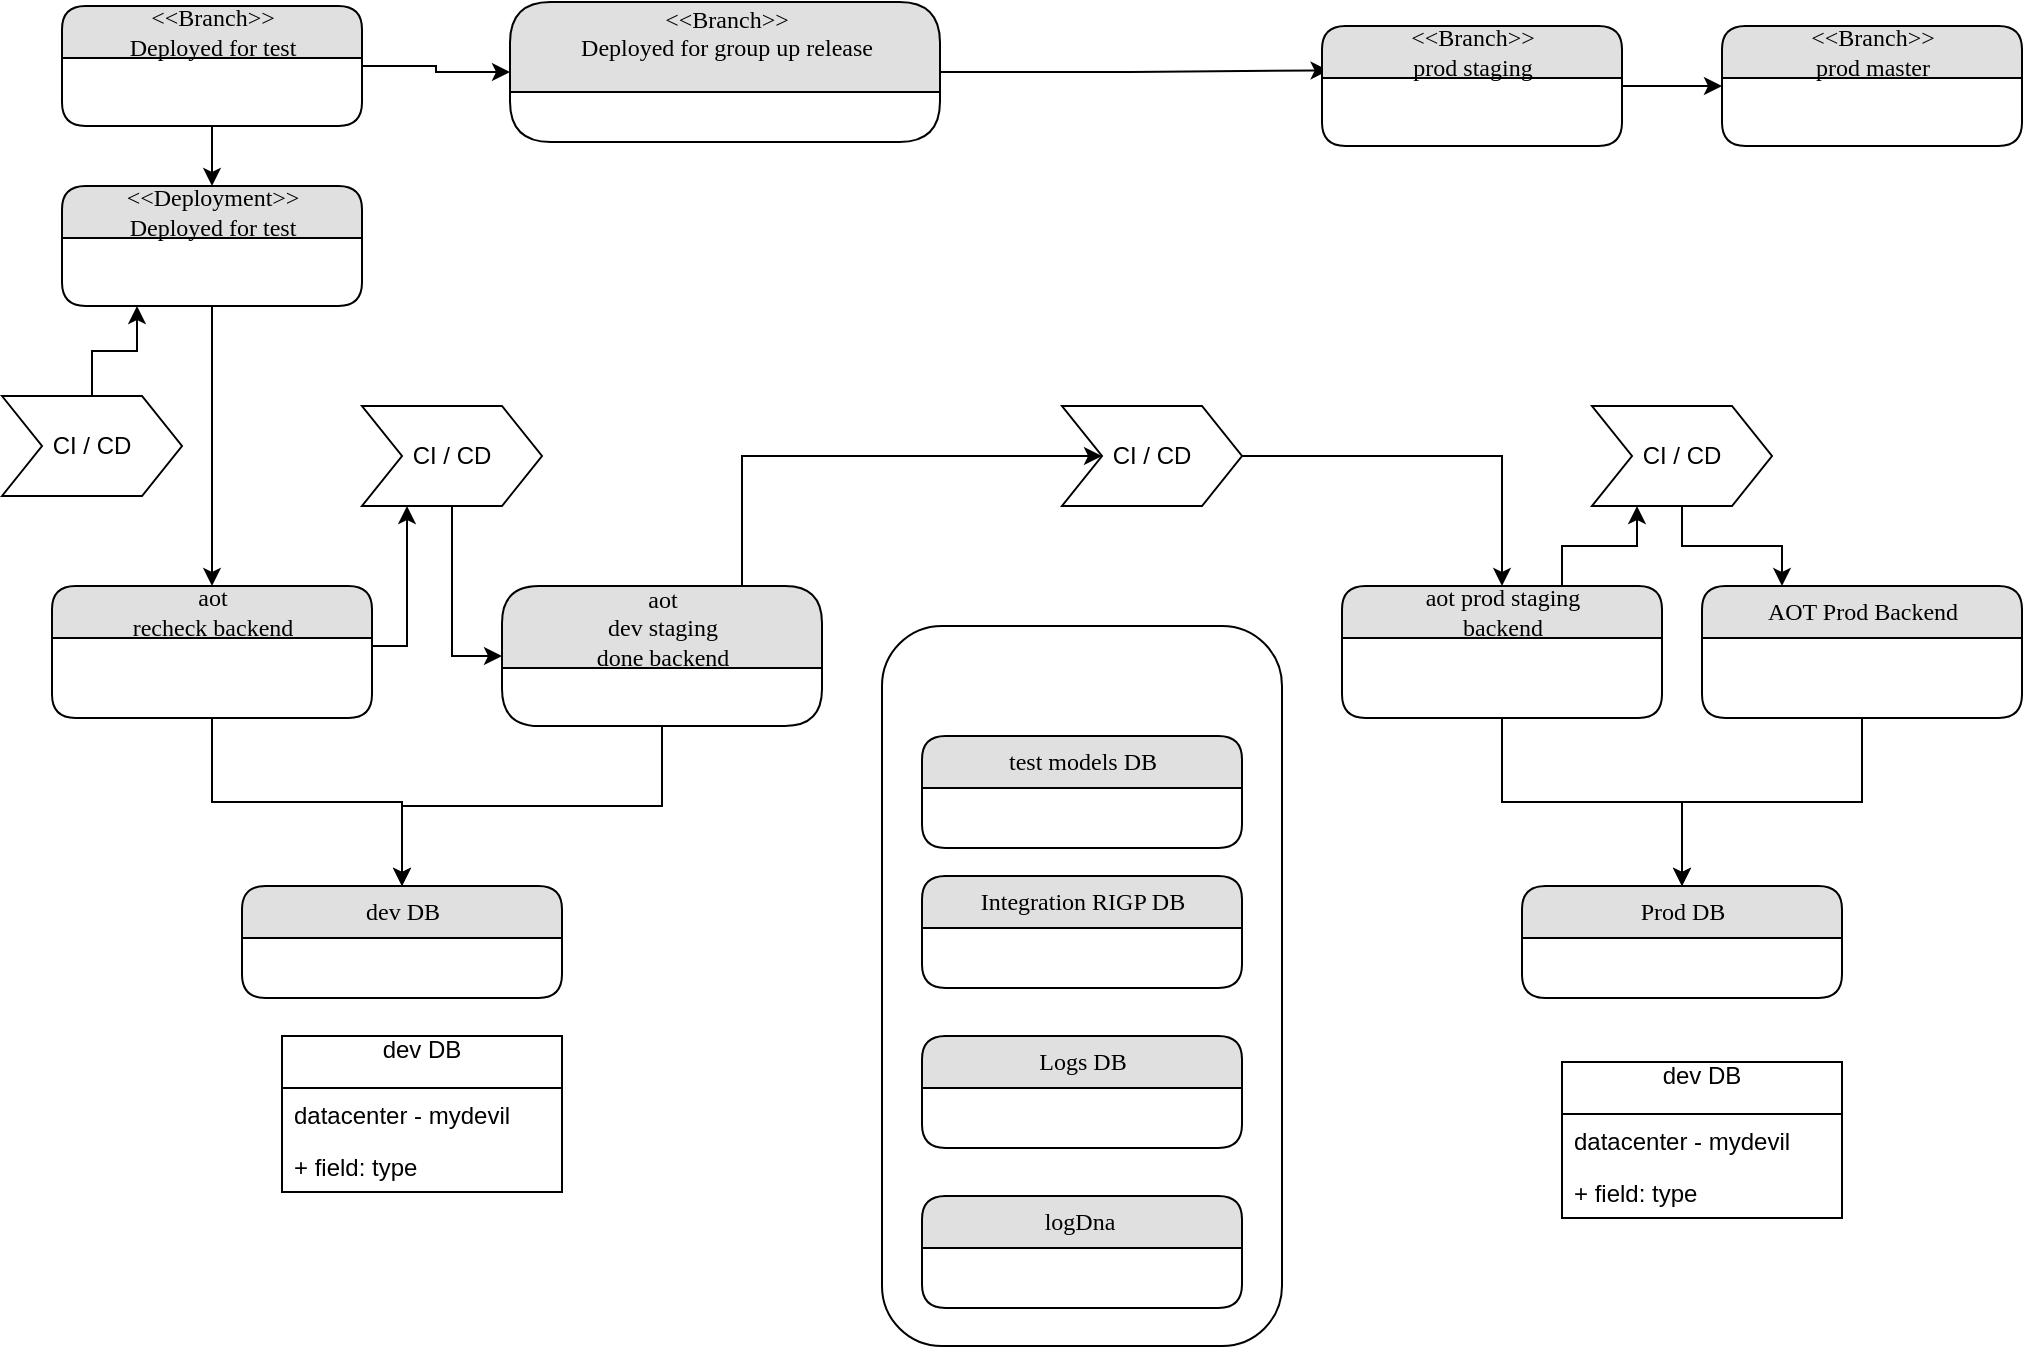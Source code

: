 <mxfile version="10.6.8" type="github"><diagram name="development process" id="b520641d-4fe3-3701-9064-5fc419738815"><mxGraphModel dx="1801" dy="671" grid="1" gridSize="10" guides="1" tooltips="1" connect="1" arrows="1" fold="1" page="1" pageScale="1" pageWidth="1100" pageHeight="850" background="#ffffff" math="0" shadow="0"><root><mxCell id="0"/><mxCell id="1" parent="0"/><mxCell id="vPARkIVZqChlftHos77B-38" value="" style="rounded=1;whiteSpace=wrap;html=1;" parent="1" vertex="1"><mxGeometry x="450" y="350" width="200" height="360" as="geometry"/></mxCell><mxCell id="vPARkIVZqChlftHos77B-15" style="edgeStyle=orthogonalEdgeStyle;rounded=0;orthogonalLoop=1;jettySize=auto;html=1;entryX=0.5;entryY=0;entryDx=0;entryDy=0;" parent="1" source="21ea969265ad0168-6" target="21ea969265ad0168-10" edge="1"><mxGeometry relative="1" as="geometry"/></mxCell><mxCell id="21ea969265ad0168-6" value="AOT Prod Backend&lt;br&gt;" style="swimlane;html=1;fontStyle=0;childLayout=stackLayout;horizontal=1;startSize=26;fillColor=#e0e0e0;horizontalStack=0;resizeParent=1;resizeLast=0;collapsible=1;marginBottom=0;swimlaneFillColor=#ffffff;align=center;rounded=1;shadow=0;comic=0;labelBackgroundColor=none;strokeColor=#000000;strokeWidth=1;fontFamily=Verdana;fontSize=12;fontColor=#000000;" parent="1" vertex="1"><mxGeometry x="860" y="330" width="160" height="66" as="geometry"/></mxCell><mxCell id="21ea969265ad0168-10" value="Prod DB" style="swimlane;html=1;fontStyle=0;childLayout=stackLayout;horizontal=1;startSize=26;fillColor=#e0e0e0;horizontalStack=0;resizeParent=1;resizeLast=0;collapsible=1;marginBottom=0;swimlaneFillColor=#ffffff;align=center;rounded=1;shadow=0;comic=0;labelBackgroundColor=none;strokeColor=#000000;strokeWidth=1;fontFamily=Verdana;fontSize=12;fontColor=#000000;" parent="1" vertex="1"><mxGeometry x="770" y="480" width="160" height="56" as="geometry"/></mxCell><mxCell id="vPARkIVZqChlftHos77B-14" style="edgeStyle=orthogonalEdgeStyle;rounded=0;orthogonalLoop=1;jettySize=auto;html=1;" parent="1" source="vPARkIVZqChlftHos77B-1" target="21ea969265ad0168-10" edge="1"><mxGeometry relative="1" as="geometry"/></mxCell><mxCell id="vPARkIVZqChlftHos77B-35" style="edgeStyle=orthogonalEdgeStyle;rounded=0;orthogonalLoop=1;jettySize=auto;html=1;entryX=0.25;entryY=1;entryDx=0;entryDy=0;" parent="1" source="vPARkIVZqChlftHos77B-1" target="vPARkIVZqChlftHos77B-34" edge="1"><mxGeometry relative="1" as="geometry"><Array as="points"><mxPoint x="790" y="310"/><mxPoint x="828" y="310"/></Array></mxGeometry></mxCell><mxCell id="vPARkIVZqChlftHos77B-1" value="aot prod staging &lt;br&gt;backend&lt;br&gt;" style="swimlane;html=1;fontStyle=0;childLayout=stackLayout;horizontal=1;startSize=26;fillColor=#e0e0e0;horizontalStack=0;resizeParent=1;resizeLast=0;collapsible=1;marginBottom=0;swimlaneFillColor=#ffffff;align=center;rounded=1;shadow=0;comic=0;labelBackgroundColor=none;strokeColor=#000000;strokeWidth=1;fontFamily=Verdana;fontSize=12;fontColor=#000000;" parent="1" vertex="1"><mxGeometry x="680" y="330" width="160" height="66" as="geometry"/></mxCell><mxCell id="vPARkIVZqChlftHos77B-11" style="edgeStyle=orthogonalEdgeStyle;rounded=0;orthogonalLoop=1;jettySize=auto;html=1;" parent="1" source="vPARkIVZqChlftHos77B-2" target="vPARkIVZqChlftHos77B-4" edge="1"><mxGeometry relative="1" as="geometry"/></mxCell><mxCell id="vPARkIVZqChlftHos77B-24" style="edgeStyle=orthogonalEdgeStyle;rounded=0;orthogonalLoop=1;jettySize=auto;html=1;" parent="1" source="vPARkIVZqChlftHos77B-2" target="vPARkIVZqChlftHos77B-21" edge="1"><mxGeometry relative="1" as="geometry"><Array as="points"><mxPoint x="380" y="265"/></Array></mxGeometry></mxCell><mxCell id="vPARkIVZqChlftHos77B-2" value="aot &lt;br&gt;dev staging &lt;br&gt;done backend&lt;br&gt;" style="swimlane;html=1;fontStyle=0;childLayout=stackLayout;horizontal=1;startSize=41;fillColor=#e0e0e0;horizontalStack=0;resizeParent=1;resizeLast=0;collapsible=1;marginBottom=0;swimlaneFillColor=#ffffff;align=center;rounded=1;shadow=0;comic=0;labelBackgroundColor=none;strokeColor=#000000;strokeWidth=1;fontFamily=Verdana;fontSize=12;fontColor=#000000;" parent="1" vertex="1"><mxGeometry x="260" y="330" width="160" height="70" as="geometry"/></mxCell><mxCell id="vPARkIVZqChlftHos77B-10" style="edgeStyle=orthogonalEdgeStyle;rounded=0;orthogonalLoop=1;jettySize=auto;html=1;" parent="1" source="vPARkIVZqChlftHos77B-3" target="vPARkIVZqChlftHos77B-4" edge="1"><mxGeometry relative="1" as="geometry"/></mxCell><mxCell id="vPARkIVZqChlftHos77B-27" style="edgeStyle=orthogonalEdgeStyle;rounded=0;orthogonalLoop=1;jettySize=auto;html=1;entryX=0.25;entryY=1;entryDx=0;entryDy=0;" parent="1" source="vPARkIVZqChlftHos77B-3" target="vPARkIVZqChlftHos77B-25" edge="1"><mxGeometry relative="1" as="geometry"><Array as="points"><mxPoint x="213" y="360"/></Array></mxGeometry></mxCell><object label="aot &lt;br&gt;recheck backend&lt;br&gt;" server="" dfdf="dfdf" id="vPARkIVZqChlftHos77B-3"><mxCell style="swimlane;html=1;fontStyle=0;childLayout=stackLayout;horizontal=1;startSize=26;fillColor=#e0e0e0;horizontalStack=0;resizeParent=1;resizeLast=0;collapsible=1;marginBottom=0;swimlaneFillColor=#ffffff;align=center;rounded=1;shadow=0;comic=0;labelBackgroundColor=none;strokeColor=#000000;strokeWidth=1;fontFamily=Verdana;fontSize=12;fontColor=#000000;" parent="1" vertex="1"><mxGeometry x="35" y="330" width="160" height="66" as="geometry"/></mxCell></object><mxCell id="vPARkIVZqChlftHos77B-4" value="dev DB" style="swimlane;html=1;fontStyle=0;childLayout=stackLayout;horizontal=1;startSize=26;fillColor=#e0e0e0;horizontalStack=0;resizeParent=1;resizeLast=0;collapsible=1;marginBottom=0;swimlaneFillColor=#ffffff;align=center;rounded=1;shadow=0;comic=0;labelBackgroundColor=none;strokeColor=#000000;strokeWidth=1;fontFamily=Verdana;fontSize=12;fontColor=#000000;" parent="1" vertex="1"><mxGeometry x="130" y="480" width="160" height="56" as="geometry"/></mxCell><mxCell id="vPARkIVZqChlftHos77B-5" value="test models DB" style="swimlane;html=1;fontStyle=0;childLayout=stackLayout;horizontal=1;startSize=26;fillColor=#e0e0e0;horizontalStack=0;resizeParent=1;resizeLast=0;collapsible=1;marginBottom=0;swimlaneFillColor=#ffffff;align=center;rounded=1;shadow=0;comic=0;labelBackgroundColor=none;strokeColor=#000000;strokeWidth=1;fontFamily=Verdana;fontSize=12;fontColor=#000000;" parent="1" vertex="1"><mxGeometry x="470" y="405" width="160" height="56" as="geometry"/></mxCell><mxCell id="vPARkIVZqChlftHos77B-6" value="Logs DB" style="swimlane;html=1;fontStyle=0;childLayout=stackLayout;horizontal=1;startSize=26;fillColor=#e0e0e0;horizontalStack=0;resizeParent=1;resizeLast=0;collapsible=1;marginBottom=0;swimlaneFillColor=#ffffff;align=center;rounded=1;shadow=0;comic=0;labelBackgroundColor=none;strokeColor=#000000;strokeWidth=1;fontFamily=Verdana;fontSize=12;fontColor=#000000;" parent="1" vertex="1"><mxGeometry x="470" y="555" width="160" height="56" as="geometry"/></mxCell><mxCell id="vPARkIVZqChlftHos77B-7" value="Integration RIGP DB" style="swimlane;html=1;fontStyle=0;childLayout=stackLayout;horizontal=1;startSize=26;fillColor=#e0e0e0;horizontalStack=0;resizeParent=1;resizeLast=0;collapsible=1;marginBottom=0;swimlaneFillColor=#ffffff;align=center;rounded=1;shadow=0;comic=0;labelBackgroundColor=none;strokeColor=#000000;strokeWidth=1;fontFamily=Verdana;fontSize=12;fontColor=#000000;" parent="1" vertex="1"><mxGeometry x="470" y="475" width="160" height="56" as="geometry"/></mxCell><mxCell id="vPARkIVZqChlftHos77B-16" value="logDna&amp;nbsp;" style="swimlane;html=1;fontStyle=0;childLayout=stackLayout;horizontal=1;startSize=26;fillColor=#e0e0e0;horizontalStack=0;resizeParent=1;resizeLast=0;collapsible=1;marginBottom=0;swimlaneFillColor=#ffffff;align=center;rounded=1;shadow=0;comic=0;labelBackgroundColor=none;strokeColor=#000000;strokeWidth=1;fontFamily=Verdana;fontSize=12;fontColor=#000000;" parent="1" vertex="1"><mxGeometry x="470" y="635" width="160" height="56" as="geometry"/></mxCell><mxCell id="vPARkIVZqChlftHos77B-19" value="" style="edgeStyle=orthogonalEdgeStyle;rounded=0;orthogonalLoop=1;jettySize=auto;html=1;" parent="1" source="vPARkIVZqChlftHos77B-17" target="vPARkIVZqChlftHos77B-18" edge="1"><mxGeometry relative="1" as="geometry"/></mxCell><mxCell id="vPARkIVZqChlftHos77B-39" style="edgeStyle=orthogonalEdgeStyle;rounded=0;orthogonalLoop=1;jettySize=auto;html=1;entryX=0;entryY=0.5;entryDx=0;entryDy=0;" parent="1" source="vPARkIVZqChlftHos77B-17" target="vPARkIVZqChlftHos77B-29" edge="1"><mxGeometry relative="1" as="geometry"/></mxCell><mxCell id="vPARkIVZqChlftHos77B-17" value="&amp;lt;&amp;lt;Branch&amp;gt;&amp;gt;&lt;br&gt;Deployed for test&lt;br&gt;" style="swimlane;html=1;fontStyle=0;childLayout=stackLayout;horizontal=1;startSize=26;fillColor=#e0e0e0;horizontalStack=0;resizeParent=1;resizeLast=0;collapsible=1;marginBottom=0;swimlaneFillColor=#ffffff;align=center;rounded=1;shadow=0;comic=0;labelBackgroundColor=none;strokeColor=#000000;strokeWidth=1;fontFamily=Verdana;fontSize=12;fontColor=#000000;" parent="1" vertex="1"><mxGeometry x="40" y="40" width="150" height="60" as="geometry"/></mxCell><mxCell id="vPARkIVZqChlftHos77B-20" style="edgeStyle=orthogonalEdgeStyle;rounded=0;orthogonalLoop=1;jettySize=auto;html=1;" parent="1" source="vPARkIVZqChlftHos77B-18" target="vPARkIVZqChlftHos77B-3" edge="1"><mxGeometry relative="1" as="geometry"/></mxCell><mxCell id="vPARkIVZqChlftHos77B-18" value="&amp;lt;&amp;lt;Deployment&amp;gt;&amp;gt;&lt;br&gt;Deployed for test&lt;br&gt;" style="swimlane;html=1;fontStyle=0;childLayout=stackLayout;horizontal=1;startSize=26;fillColor=#e0e0e0;horizontalStack=0;resizeParent=1;resizeLast=0;collapsible=1;marginBottom=0;swimlaneFillColor=#ffffff;align=center;rounded=1;shadow=0;comic=0;labelBackgroundColor=none;strokeColor=#000000;strokeWidth=1;fontFamily=Verdana;fontSize=12;fontColor=#000000;" parent="1" vertex="1"><mxGeometry x="40" y="130" width="150" height="60" as="geometry"/></mxCell><mxCell id="vPARkIVZqChlftHos77B-23" style="edgeStyle=orthogonalEdgeStyle;rounded=0;orthogonalLoop=1;jettySize=auto;html=1;" parent="1" source="vPARkIVZqChlftHos77B-21" target="vPARkIVZqChlftHos77B-1" edge="1"><mxGeometry relative="1" as="geometry"/></mxCell><mxCell id="vPARkIVZqChlftHos77B-21" value="CI / CD" style="shape=step;perimeter=stepPerimeter;whiteSpace=wrap;html=1;fixedSize=1;" parent="1" vertex="1"><mxGeometry x="540" y="240" width="90" height="50" as="geometry"/></mxCell><mxCell id="vPARkIVZqChlftHos77B-28" style="edgeStyle=orthogonalEdgeStyle;rounded=0;orthogonalLoop=1;jettySize=auto;html=1;entryX=0;entryY=0.5;entryDx=0;entryDy=0;" parent="1" source="vPARkIVZqChlftHos77B-25" target="vPARkIVZqChlftHos77B-2" edge="1"><mxGeometry relative="1" as="geometry"/></mxCell><mxCell id="vPARkIVZqChlftHos77B-25" value="CI / CD" style="shape=step;perimeter=stepPerimeter;whiteSpace=wrap;html=1;fixedSize=1;" parent="1" vertex="1"><mxGeometry x="190" y="240" width="90" height="50" as="geometry"/></mxCell><mxCell id="vPARkIVZqChlftHos77B-33" style="edgeStyle=orthogonalEdgeStyle;rounded=0;orthogonalLoop=1;jettySize=auto;html=1;entryX=0.022;entryY=0.37;entryDx=0;entryDy=0;entryPerimeter=0;" parent="1" source="vPARkIVZqChlftHos77B-29" target="vPARkIVZqChlftHos77B-30" edge="1"><mxGeometry relative="1" as="geometry"/></mxCell><mxCell id="vPARkIVZqChlftHos77B-29" value="&amp;lt;&amp;lt;Branch&amp;gt;&amp;gt;&lt;br&gt;Deployed for group up release&lt;br&gt;&lt;br&gt;" style="swimlane;html=1;fontStyle=0;childLayout=stackLayout;horizontal=1;startSize=45;fillColor=#e0e0e0;horizontalStack=0;resizeParent=1;resizeLast=0;collapsible=1;marginBottom=0;swimlaneFillColor=#ffffff;align=center;rounded=1;shadow=0;comic=0;labelBackgroundColor=none;strokeColor=#000000;strokeWidth=1;fontFamily=Verdana;fontSize=12;fontColor=#000000;" parent="1" vertex="1"><mxGeometry x="264" y="38" width="215" height="70" as="geometry"/></mxCell><mxCell id="vPARkIVZqChlftHos77B-32" style="edgeStyle=orthogonalEdgeStyle;rounded=0;orthogonalLoop=1;jettySize=auto;html=1;entryX=0;entryY=0.5;entryDx=0;entryDy=0;" parent="1" source="vPARkIVZqChlftHos77B-30" target="vPARkIVZqChlftHos77B-31" edge="1"><mxGeometry relative="1" as="geometry"/></mxCell><mxCell id="vPARkIVZqChlftHos77B-30" value="&amp;lt;&amp;lt;Branch&amp;gt;&amp;gt;&lt;br&gt;prod staging&lt;br&gt;" style="swimlane;html=1;fontStyle=0;childLayout=stackLayout;horizontal=1;startSize=26;fillColor=#e0e0e0;horizontalStack=0;resizeParent=1;resizeLast=0;collapsible=1;marginBottom=0;swimlaneFillColor=#ffffff;align=center;rounded=1;shadow=0;comic=0;labelBackgroundColor=none;strokeColor=#000000;strokeWidth=1;fontFamily=Verdana;fontSize=12;fontColor=#000000;" parent="1" vertex="1"><mxGeometry x="670" y="50" width="150" height="60" as="geometry"/></mxCell><mxCell id="vPARkIVZqChlftHos77B-31" value="&amp;lt;&amp;lt;Branch&amp;gt;&amp;gt;&lt;br&gt;prod master&lt;br&gt;" style="swimlane;html=1;fontStyle=0;childLayout=stackLayout;horizontal=1;startSize=26;fillColor=#e0e0e0;horizontalStack=0;resizeParent=1;resizeLast=0;collapsible=1;marginBottom=0;swimlaneFillColor=#ffffff;align=center;rounded=1;shadow=0;comic=0;labelBackgroundColor=none;strokeColor=#000000;strokeWidth=1;fontFamily=Verdana;fontSize=12;fontColor=#000000;" parent="1" vertex="1"><mxGeometry x="870" y="50" width="150" height="60" as="geometry"/></mxCell><mxCell id="vPARkIVZqChlftHos77B-37" style="edgeStyle=orthogonalEdgeStyle;rounded=0;orthogonalLoop=1;jettySize=auto;html=1;entryX=0.25;entryY=0;entryDx=0;entryDy=0;" parent="1" source="vPARkIVZqChlftHos77B-34" target="21ea969265ad0168-6" edge="1"><mxGeometry relative="1" as="geometry"/></mxCell><mxCell id="vPARkIVZqChlftHos77B-34" value="CI / CD" style="shape=step;perimeter=stepPerimeter;whiteSpace=wrap;html=1;fixedSize=1;" parent="1" vertex="1"><mxGeometry x="805" y="240" width="90" height="50" as="geometry"/></mxCell><mxCell id="vPARkIVZqChlftHos77B-41" style="edgeStyle=orthogonalEdgeStyle;rounded=0;orthogonalLoop=1;jettySize=auto;html=1;entryX=0.25;entryY=1;entryDx=0;entryDy=0;" parent="1" source="vPARkIVZqChlftHos77B-40" target="vPARkIVZqChlftHos77B-18" edge="1"><mxGeometry relative="1" as="geometry"/></mxCell><mxCell id="vPARkIVZqChlftHos77B-40" value="CI / CD" style="shape=step;perimeter=stepPerimeter;whiteSpace=wrap;html=1;fixedSize=1;" parent="1" vertex="1"><mxGeometry x="10" y="235" width="90" height="50" as="geometry"/></mxCell><mxCell id="vPARkIVZqChlftHos77B-42" value="dev DB&#10;" style="swimlane;fontStyle=0;childLayout=stackLayout;horizontal=1;startSize=26;fillColor=none;horizontalStack=0;resizeParent=1;resizeParentMax=0;resizeLast=0;collapsible=1;marginBottom=0;" parent="1" vertex="1"><mxGeometry x="150" y="555" width="140" height="78" as="geometry"/></mxCell><mxCell id="vPARkIVZqChlftHos77B-43" value="datacenter - mydevil&#10;&#10;" style="text;strokeColor=none;fillColor=none;align=left;verticalAlign=top;spacingLeft=4;spacingRight=4;overflow=hidden;rotatable=0;points=[[0,0.5],[1,0.5]];portConstraint=eastwest;" parent="vPARkIVZqChlftHos77B-42" vertex="1"><mxGeometry y="26" width="140" height="26" as="geometry"/></mxCell><mxCell id="vPARkIVZqChlftHos77B-45" value="+ field: type" style="text;strokeColor=none;fillColor=none;align=left;verticalAlign=top;spacingLeft=4;spacingRight=4;overflow=hidden;rotatable=0;points=[[0,0.5],[1,0.5]];portConstraint=eastwest;" parent="vPARkIVZqChlftHos77B-42" vertex="1"><mxGeometry y="52" width="140" height="26" as="geometry"/></mxCell><mxCell id="vPARkIVZqChlftHos77B-46" value="dev DB&#10;" style="swimlane;fontStyle=0;childLayout=stackLayout;horizontal=1;startSize=26;fillColor=none;horizontalStack=0;resizeParent=1;resizeParentMax=0;resizeLast=0;collapsible=1;marginBottom=0;" parent="1" vertex="1"><mxGeometry x="790" y="568" width="140" height="78" as="geometry"/></mxCell><mxCell id="vPARkIVZqChlftHos77B-47" value="datacenter - mydevil&#10;&#10;" style="text;strokeColor=none;fillColor=none;align=left;verticalAlign=top;spacingLeft=4;spacingRight=4;overflow=hidden;rotatable=0;points=[[0,0.5],[1,0.5]];portConstraint=eastwest;" parent="vPARkIVZqChlftHos77B-46" vertex="1"><mxGeometry y="26" width="140" height="26" as="geometry"/></mxCell><mxCell id="vPARkIVZqChlftHos77B-48" value="+ field: type" style="text;strokeColor=none;fillColor=none;align=left;verticalAlign=top;spacingLeft=4;spacingRight=4;overflow=hidden;rotatable=0;points=[[0,0.5],[1,0.5]];portConstraint=eastwest;" parent="vPARkIVZqChlftHos77B-46" vertex="1"><mxGeometry y="52" width="140" height="26" as="geometry"/></mxCell></root></mxGraphModel></diagram><diagram id="iVuazh1MRr-wXSTXs3S5" name="Issues process"><mxGraphModel dx="1194" dy="654" grid="1" gridSize="10" guides="1" tooltips="1" connect="1" arrows="1" fold="1" page="1" pageScale="1" pageWidth="827" pageHeight="1169" math="0" shadow="0"><root><mxCell id="z9YhTot39Tr_0Ni8vGH1-0"/><mxCell id="z9YhTot39Tr_0Ni8vGH1-1" parent="z9YhTot39Tr_0Ni8vGH1-0"/><mxCell id="z9YhTot39Tr_0Ni8vGH1-2" value="Pool" style="swimlane;html=1;childLayout=stackLayout;resizeParent=1;resizeParentMax=0;horizontal=1;startSize=20;horizontalStack=0;" parent="z9YhTot39Tr_0Ni8vGH1-1" vertex="1"><mxGeometry x="10" y="10" width="800" height="1080" as="geometry"/></mxCell><mxCell id="z9YhTot39Tr_0Ni8vGH1-3" value="agregation" style="swimlane;html=1;startSize=20;horizontal=0;" parent="z9YhTot39Tr_0Ni8vGH1-2" vertex="1"><mxGeometry y="20" width="800" height="240" as="geometry"/></mxCell><mxCell id="z9YhTot39Tr_0Ni8vGH1-18" value="" style="edgeStyle=orthogonalEdgeStyle;rounded=0;orthogonalLoop=1;jettySize=auto;html=1;" parent="z9YhTot39Tr_0Ni8vGH1-3" source="z9YhTot39Tr_0Ni8vGH1-15" target="z9YhTot39Tr_0Ni8vGH1-17" edge="1"><mxGeometry relative="1" as="geometry"><Array as="points"><mxPoint x="140" y="30"/><mxPoint x="140" y="30"/></Array></mxGeometry></mxCell><mxCell id="z9YhTot39Tr_0Ni8vGH1-61" style="edgeStyle=orthogonalEdgeStyle;rounded=0;orthogonalLoop=1;jettySize=auto;html=1;entryX=0;entryY=0.5;entryDx=0;entryDy=0;" parent="z9YhTot39Tr_0Ni8vGH1-3" source="z9YhTot39Tr_0Ni8vGH1-15" target="z9YhTot39Tr_0Ni8vGH1-28" edge="1"><mxGeometry relative="1" as="geometry"/></mxCell><mxCell id="z9YhTot39Tr_0Ni8vGH1-64" style="edgeStyle=orthogonalEdgeStyle;rounded=0;orthogonalLoop=1;jettySize=auto;html=1;entryX=0;entryY=0.5;entryDx=0;entryDy=0;" parent="z9YhTot39Tr_0Ni8vGH1-3" source="z9YhTot39Tr_0Ni8vGH1-15" target="z9YhTot39Tr_0Ni8vGH1-62" edge="1"><mxGeometry relative="1" as="geometry"/></mxCell><mxCell id="z9YhTot39Tr_0Ni8vGH1-15" value="new issues" style="ellipse;whiteSpace=wrap;html=1;align=center;container=1;recursiveResize=0;treeFolding=1;" parent="z9YhTot39Tr_0Ni8vGH1-3" vertex="1"><mxGeometry x="40" y="10" width="100" height="40" as="geometry"/></mxCell><mxCell id="z9YhTot39Tr_0Ni8vGH1-26" value="" style="edgeStyle=orthogonalEdgeStyle;rounded=0;orthogonalLoop=1;jettySize=auto;html=1;" parent="z9YhTot39Tr_0Ni8vGH1-3" source="z9YhTot39Tr_0Ni8vGH1-17" target="z9YhTot39Tr_0Ni8vGH1-25" edge="1"><mxGeometry relative="1" as="geometry"/></mxCell><mxCell id="z9YhTot39Tr_0Ni8vGH1-17" value="need more info" style="ellipse;whiteSpace=wrap;html=1;align=center;container=1;recursiveResize=0;treeFolding=1;" parent="z9YhTot39Tr_0Ni8vGH1-3" vertex="1"><mxGeometry x="270" y="10" width="100" height="40" as="geometry"/></mxCell><mxCell id="z9YhTot39Tr_0Ni8vGH1-29" value="" style="edgeStyle=orthogonalEdgeStyle;rounded=0;orthogonalLoop=1;jettySize=auto;html=1;" parent="z9YhTot39Tr_0Ni8vGH1-3" source="z9YhTot39Tr_0Ni8vGH1-25" target="z9YhTot39Tr_0Ni8vGH1-28" edge="1"><mxGeometry relative="1" as="geometry"><Array as="points"><mxPoint x="480" y="90"/></Array></mxGeometry></mxCell><mxCell id="z9YhTot39Tr_0Ni8vGH1-65" style="edgeStyle=orthogonalEdgeStyle;rounded=0;orthogonalLoop=1;jettySize=auto;html=1;entryX=1;entryY=0.5;entryDx=0;entryDy=0;" parent="z9YhTot39Tr_0Ni8vGH1-3" source="z9YhTot39Tr_0Ni8vGH1-25" target="z9YhTot39Tr_0Ni8vGH1-62" edge="1"><mxGeometry relative="1" as="geometry"><Array as="points"><mxPoint x="480" y="170"/></Array></mxGeometry></mxCell><mxCell id="z9YhTot39Tr_0Ni8vGH1-25" value="additional info" style="ellipse;whiteSpace=wrap;html=1;align=center;container=1;recursiveResize=0;treeFolding=1;" parent="z9YhTot39Tr_0Ni8vGH1-3" vertex="1"><mxGeometry x="430" y="10" width="100" height="40" as="geometry"/></mxCell><mxCell id="z9YhTot39Tr_0Ni8vGH1-63" value="" style="edgeStyle=orthogonalEdgeStyle;rounded=0;orthogonalLoop=1;jettySize=auto;html=1;" parent="z9YhTot39Tr_0Ni8vGH1-3" source="z9YhTot39Tr_0Ni8vGH1-28" target="z9YhTot39Tr_0Ni8vGH1-62" edge="1"><mxGeometry relative="1" as="geometry"/></mxCell><mxCell id="z9YhTot39Tr_0Ni8vGH1-28" value="cant be replicated" style="ellipse;whiteSpace=wrap;html=1;align=center;container=1;recursiveResize=0;treeFolding=1;" parent="z9YhTot39Tr_0Ni8vGH1-3" vertex="1"><mxGeometry x="270" y="70" width="100" height="40" as="geometry"/></mxCell><mxCell id="z9YhTot39Tr_0Ni8vGH1-62" value="closed issues" style="ellipse;whiteSpace=wrap;html=1;align=center;container=1;recursiveResize=0;treeFolding=1;" parent="z9YhTot39Tr_0Ni8vGH1-3" vertex="1"><mxGeometry x="270" y="150" width="100" height="40" as="geometry"/></mxCell><mxCell id="z9YhTot39Tr_0Ni8vGH1-4" value="preparation&lt;br&gt;" style="swimlane;html=1;startSize=20;horizontal=0;" parent="z9YhTot39Tr_0Ni8vGH1-2" vertex="1"><mxGeometry y="260" width="800" height="250" as="geometry"/></mxCell><mxCell id="z9YhTot39Tr_0Ni8vGH1-31" value="" style="edgeStyle=orthogonalEdgeStyle;rounded=0;orthogonalLoop=1;jettySize=auto;html=1;" parent="z9YhTot39Tr_0Ni8vGH1-4" source="z9YhTot39Tr_0Ni8vGH1-22" target="z9YhTot39Tr_0Ni8vGH1-30" edge="1"><mxGeometry relative="1" as="geometry"><Array as="points"><mxPoint x="90" y="190"/></Array></mxGeometry></mxCell><mxCell id="z9YhTot39Tr_0Ni8vGH1-49" value="" style="edgeStyle=orthogonalEdgeStyle;rounded=0;orthogonalLoop=1;jettySize=auto;html=1;entryX=0;entryY=0.5;entryDx=0;entryDy=0;" parent="z9YhTot39Tr_0Ni8vGH1-4" source="z9YhTot39Tr_0Ni8vGH1-22" target="z9YhTot39Tr_0Ni8vGH1-50" edge="1"><mxGeometry relative="1" as="geometry"><mxPoint x="200" y="120" as="targetPoint"/><Array as="points"><mxPoint x="90" y="140"/></Array></mxGeometry></mxCell><mxCell id="z9YhTot39Tr_0Ni8vGH1-53" value="" style="edgeStyle=orthogonalEdgeStyle;rounded=0;orthogonalLoop=1;jettySize=auto;html=1;" parent="z9YhTot39Tr_0Ni8vGH1-4" source="z9YhTot39Tr_0Ni8vGH1-22" target="z9YhTot39Tr_0Ni8vGH1-52" edge="1"><mxGeometry relative="1" as="geometry"/></mxCell><mxCell id="z9YhTot39Tr_0Ni8vGH1-22" value="Backlog" style="ellipse;whiteSpace=wrap;html=1;align=center;container=1;recursiveResize=0;treeFolding=1;" parent="z9YhTot39Tr_0Ni8vGH1-4" vertex="1"><mxGeometry x="40" y="40" width="100" height="40" as="geometry"/></mxCell><mxCell id="z9YhTot39Tr_0Ni8vGH1-58" style="edgeStyle=orthogonalEdgeStyle;rounded=0;orthogonalLoop=1;jettySize=auto;html=1;entryX=1;entryY=0;entryDx=0;entryDy=0;" parent="z9YhTot39Tr_0Ni8vGH1-4" source="z9YhTot39Tr_0Ni8vGH1-52" target="z9YhTot39Tr_0Ni8vGH1-22" edge="1"><mxGeometry relative="1" as="geometry"><Array as="points"><mxPoint x="430" y="20"/><mxPoint x="125" y="20"/></Array></mxGeometry></mxCell><mxCell id="z9YhTot39Tr_0Ni8vGH1-52" value="future backlog" style="ellipse;whiteSpace=wrap;html=1;align=center;container=1;recursiveResize=0;treeFolding=1;" parent="z9YhTot39Tr_0Ni8vGH1-4" vertex="1"><mxGeometry x="380" y="40" width="100" height="40" as="geometry"/></mxCell><mxCell id="z9YhTot39Tr_0Ni8vGH1-54" style="edgeStyle=orthogonalEdgeStyle;rounded=0;orthogonalLoop=1;jettySize=auto;html=1;" parent="z9YhTot39Tr_0Ni8vGH1-4" source="z9YhTot39Tr_0Ni8vGH1-50" target="z9YhTot39Tr_0Ni8vGH1-52" edge="1"><mxGeometry relative="1" as="geometry"/></mxCell><mxCell id="z9YhTot39Tr_0Ni8vGH1-55" style="edgeStyle=orthogonalEdgeStyle;rounded=0;orthogonalLoop=1;jettySize=auto;html=1;entryX=1;entryY=0.5;entryDx=0;entryDy=0;" parent="z9YhTot39Tr_0Ni8vGH1-4" source="z9YhTot39Tr_0Ni8vGH1-50" target="z9YhTot39Tr_0Ni8vGH1-30" edge="1"><mxGeometry relative="1" as="geometry"><Array as="points"><mxPoint x="430" y="190"/></Array></mxGeometry></mxCell><mxCell id="z9YhTot39Tr_0Ni8vGH1-50" value="grumming&lt;br&gt;" style="ellipse;whiteSpace=wrap;html=1;align=center;container=1;recursiveResize=0;treeFolding=1;" parent="z9YhTot39Tr_0Ni8vGH1-4" vertex="1"><mxGeometry x="380" y="120" width="100" height="40" as="geometry"/></mxCell><mxCell id="z9YhTot39Tr_0Ni8vGH1-30" value="toDo" style="ellipse;whiteSpace=wrap;html=1;align=center;container=1;recursiveResize=0;treeFolding=1;" parent="z9YhTot39Tr_0Ni8vGH1-4" vertex="1"><mxGeometry x="200" y="170" width="100" height="40" as="geometry"/></mxCell><mxCell id="z9YhTot39Tr_0Ni8vGH1-5" value="Realization&lt;br&gt;" style="swimlane;html=1;startSize=20;horizontal=0;" parent="z9YhTot39Tr_0Ni8vGH1-2" vertex="1"><mxGeometry y="510" width="800" height="210" as="geometry"/></mxCell><mxCell id="z9YhTot39Tr_0Ni8vGH1-32" value="In progress" style="ellipse;whiteSpace=wrap;html=1;align=center;container=1;recursiveResize=0;treeFolding=1;" parent="z9YhTot39Tr_0Ni8vGH1-5" vertex="1"><mxGeometry x="200" y="25" width="100" height="40" as="geometry"/></mxCell><mxCell id="iKnz18XEkdgNbt7tplua-1" value="" style="edgeStyle=orthogonalEdgeStyle;rounded=0;orthogonalLoop=1;jettySize=auto;html=1;" parent="z9YhTot39Tr_0Ni8vGH1-5" source="z9YhTot39Tr_0Ni8vGH1-34" target="iKnz18XEkdgNbt7tplua-0" edge="1"><mxGeometry relative="1" as="geometry"/></mxCell><mxCell id="z9YhTot39Tr_0Ni8vGH1-34" value="for test Deploy&lt;br&gt;send merge req&lt;br&gt;" style="ellipse;whiteSpace=wrap;html=1;align=center;container=1;recursiveResize=0;treeFolding=1;" parent="z9YhTot39Tr_0Ni8vGH1-5" vertex="1"><mxGeometry x="320" y="25" width="100" height="40" as="geometry"/></mxCell><mxCell id="iKnz18XEkdgNbt7tplua-3" value="" style="edgeStyle=orthogonalEdgeStyle;rounded=0;orthogonalLoop=1;jettySize=auto;html=1;" parent="z9YhTot39Tr_0Ni8vGH1-5" source="iKnz18XEkdgNbt7tplua-0" target="iKnz18XEkdgNbt7tplua-2" edge="1"><mxGeometry relative="1" as="geometry"/></mxCell><mxCell id="iKnz18XEkdgNbt7tplua-0" value="test-deploy&lt;br&gt;e2e passed&lt;br&gt;" style="ellipse;whiteSpace=wrap;html=1;align=center;container=1;recursiveResize=0;treeFolding=1;" parent="z9YhTot39Tr_0Ni8vGH1-5" vertex="1"><mxGeometry x="500" y="25" width="100" height="40" as="geometry"/></mxCell><mxCell id="iKnz18XEkdgNbt7tplua-4" style="edgeStyle=orthogonalEdgeStyle;rounded=0;orthogonalLoop=1;jettySize=auto;html=1;entryX=1;entryY=0.591;entryDx=0;entryDy=0;entryPerimeter=0;" parent="z9YhTot39Tr_0Ni8vGH1-5" source="iKnz18XEkdgNbt7tplua-2" target="z9YhTot39Tr_0Ni8vGH1-36" edge="1"><mxGeometry relative="1" as="geometry"><Array as="points"><mxPoint x="730" y="110"/></Array></mxGeometry></mxCell><mxCell id="iKnz18XEkdgNbt7tplua-2" value="test-deploy&lt;br&gt;CD for deploy on&amp;nbsp;&lt;br&gt;" style="ellipse;whiteSpace=wrap;html=1;align=center;container=1;recursiveResize=0;treeFolding=1;" parent="z9YhTot39Tr_0Ni8vGH1-5" vertex="1"><mxGeometry x="680" y="25" width="100" height="40" as="geometry"/></mxCell><mxCell id="z9YhTot39Tr_0Ni8vGH1-41" value="test failed" style="ellipse;whiteSpace=wrap;html=1;align=center;container=1;recursiveResize=0;treeFolding=1;" parent="z9YhTot39Tr_0Ni8vGH1-5" vertex="1"><mxGeometry x="320" y="85" width="100" height="40" as="geometry"/></mxCell><mxCell id="z9YhTot39Tr_0Ni8vGH1-36" value="rechecking&lt;br&gt;deployed on &lt;br&gt;dev-test" style="ellipse;whiteSpace=wrap;html=1;align=center;container=1;recursiveResize=0;treeFolding=1;" parent="z9YhTot39Tr_0Ni8vGH1-5" vertex="1"><mxGeometry x="470" y="77.5" width="120" height="55" as="geometry"/></mxCell><mxCell id="z9YhTot39Tr_0Ni8vGH1-46" value="done" style="ellipse;whiteSpace=wrap;html=1;align=center;container=1;recursiveResize=0;treeFolding=1;" parent="z9YhTot39Tr_0Ni8vGH1-5" vertex="1"><mxGeometry x="320" y="140" width="100" height="40" as="geometry"/></mxCell><mxCell id="z9YhTot39Tr_0Ni8vGH1-35" value="" style="edgeStyle=orthogonalEdgeStyle;rounded=0;orthogonalLoop=1;jettySize=auto;html=1;" parent="z9YhTot39Tr_0Ni8vGH1-5" source="z9YhTot39Tr_0Ni8vGH1-32" target="z9YhTot39Tr_0Ni8vGH1-34" edge="1"><mxGeometry relative="1" as="geometry"/></mxCell><mxCell id="z9YhTot39Tr_0Ni8vGH1-44" style="edgeStyle=orthogonalEdgeStyle;rounded=0;orthogonalLoop=1;jettySize=auto;html=1;entryX=0.5;entryY=1;entryDx=0;entryDy=0;" parent="z9YhTot39Tr_0Ni8vGH1-5" source="z9YhTot39Tr_0Ni8vGH1-41" target="z9YhTot39Tr_0Ni8vGH1-32" edge="1"><mxGeometry relative="1" as="geometry"/></mxCell><mxCell id="z9YhTot39Tr_0Ni8vGH1-42" value="" style="edgeStyle=orthogonalEdgeStyle;rounded=0;orthogonalLoop=1;jettySize=auto;html=1;" parent="z9YhTot39Tr_0Ni8vGH1-5" source="z9YhTot39Tr_0Ni8vGH1-36" target="z9YhTot39Tr_0Ni8vGH1-41" edge="1"><mxGeometry relative="1" as="geometry"/></mxCell><mxCell id="z9YhTot39Tr_0Ni8vGH1-47" value="" style="edgeStyle=orthogonalEdgeStyle;rounded=0;orthogonalLoop=1;jettySize=auto;html=1;" parent="z9YhTot39Tr_0Ni8vGH1-5" source="z9YhTot39Tr_0Ni8vGH1-36" target="z9YhTot39Tr_0Ni8vGH1-46" edge="1"><mxGeometry relative="1" as="geometry"><Array as="points"><mxPoint x="530" y="160"/></Array></mxGeometry></mxCell><mxCell id="z9YhTot39Tr_0Ni8vGH1-8" value="dev staging" style="swimlane;html=1;startSize=20;horizontal=0;" parent="z9YhTot39Tr_0Ni8vGH1-2" vertex="1"><mxGeometry y="720" width="800" height="120" as="geometry"/></mxCell><mxCell id="z9YhTot39Tr_0Ni8vGH1-67" value="deployed &lt;br&gt;dev-stage" style="ellipse;whiteSpace=wrap;html=1;align=center;container=1;recursiveResize=0;treeFolding=1;" parent="z9YhTot39Tr_0Ni8vGH1-8" vertex="1"><mxGeometry x="60" y="20" width="100" height="40" as="geometry"/></mxCell><mxCell id="z9YhTot39Tr_0Ni8vGH1-9" value="prod staging" style="swimlane;html=1;startSize=20;horizontal=0;" parent="z9YhTot39Tr_0Ni8vGH1-2" vertex="1"><mxGeometry y="840" width="800" height="120" as="geometry"/></mxCell><mxCell id="z9YhTot39Tr_0Ni8vGH1-75" value="" style="edgeStyle=orthogonalEdgeStyle;rounded=0;orthogonalLoop=1;jettySize=auto;html=1;" parent="z9YhTot39Tr_0Ni8vGH1-9" source="z9YhTot39Tr_0Ni8vGH1-70" target="z9YhTot39Tr_0Ni8vGH1-74" edge="1"><mxGeometry relative="1" as="geometry"/></mxCell><mxCell id="z9YhTot39Tr_0Ni8vGH1-70" value="deployed &lt;br&gt;prod-stage" style="ellipse;whiteSpace=wrap;html=1;align=center;container=1;recursiveResize=0;treeFolding=1;" parent="z9YhTot39Tr_0Ni8vGH1-9" vertex="1"><mxGeometry x="60" y="20" width="100" height="40" as="geometry"/></mxCell><mxCell id="z9YhTot39Tr_0Ni8vGH1-74" value="release" style="ellipse;whiteSpace=wrap;html=1;align=center;container=1;recursiveResize=0;treeFolding=1;" parent="z9YhTot39Tr_0Ni8vGH1-9" vertex="1"><mxGeometry x="240" y="20" width="100" height="40" as="geometry"/></mxCell><mxCell id="z9YhTot39Tr_0Ni8vGH1-10" value="prod master" style="swimlane;html=1;startSize=20;horizontal=0;" parent="z9YhTot39Tr_0Ni8vGH1-2" vertex="1"><mxGeometry y="960" width="800" height="120" as="geometry"/></mxCell><mxCell id="z9YhTot39Tr_0Ni8vGH1-72" value="deployed &lt;br&gt;prod-master" style="ellipse;whiteSpace=wrap;html=1;align=center;container=1;recursiveResize=0;treeFolding=1;" parent="z9YhTot39Tr_0Ni8vGH1-10" vertex="1"><mxGeometry x="60" y="20" width="100" height="40" as="geometry"/></mxCell><mxCell id="z9YhTot39Tr_0Ni8vGH1-33" value="" style="edgeStyle=orthogonalEdgeStyle;rounded=0;orthogonalLoop=1;jettySize=auto;html=1;" parent="z9YhTot39Tr_0Ni8vGH1-2" source="z9YhTot39Tr_0Ni8vGH1-30" target="z9YhTot39Tr_0Ni8vGH1-32" edge="1"><mxGeometry relative="1" as="geometry"/></mxCell><mxCell id="z9YhTot39Tr_0Ni8vGH1-57" style="edgeStyle=orthogonalEdgeStyle;rounded=0;orthogonalLoop=1;jettySize=auto;html=1;" parent="z9YhTot39Tr_0Ni8vGH1-2" source="z9YhTot39Tr_0Ni8vGH1-15" target="z9YhTot39Tr_0Ni8vGH1-22" edge="1"><mxGeometry relative="1" as="geometry"/></mxCell><mxCell id="z9YhTot39Tr_0Ni8vGH1-68" value="" style="edgeStyle=orthogonalEdgeStyle;rounded=0;orthogonalLoop=1;jettySize=auto;html=1;" parent="z9YhTot39Tr_0Ni8vGH1-2" source="z9YhTot39Tr_0Ni8vGH1-46" target="z9YhTot39Tr_0Ni8vGH1-67" edge="1"><mxGeometry relative="1" as="geometry"/></mxCell><mxCell id="z9YhTot39Tr_0Ni8vGH1-71" value="" style="edgeStyle=orthogonalEdgeStyle;rounded=0;orthogonalLoop=1;jettySize=auto;html=1;" parent="z9YhTot39Tr_0Ni8vGH1-2" source="z9YhTot39Tr_0Ni8vGH1-67" target="z9YhTot39Tr_0Ni8vGH1-70" edge="1"><mxGeometry relative="1" as="geometry"/></mxCell><mxCell id="z9YhTot39Tr_0Ni8vGH1-73" value="" style="edgeStyle=orthogonalEdgeStyle;rounded=0;orthogonalLoop=1;jettySize=auto;html=1;exitX=0.5;exitY=1;exitDx=0;exitDy=0;" parent="z9YhTot39Tr_0Ni8vGH1-2" source="z9YhTot39Tr_0Ni8vGH1-74" target="z9YhTot39Tr_0Ni8vGH1-72" edge="1"><mxGeometry relative="1" as="geometry"/></mxCell></root></mxGraphModel></diagram><diagram id="9Ey39-gkX08tjUfUdqGS" name="dev dockers"><mxGraphModel dx="1801" dy="671" grid="1" gridSize="10" guides="1" tooltips="1" connect="1" arrows="1" fold="1" page="1" pageScale="1" pageWidth="1169" pageHeight="827" math="0" shadow="0"><root><mxCell id="ZfXqX2nlLXEoF888UiBf-0"/><mxCell id="ZfXqX2nlLXEoF888UiBf-1" parent="ZfXqX2nlLXEoF888UiBf-0"/><mxCell id="ZfXqX2nlLXEoF888UiBf-4" value="" style="edgeStyle=orthogonalEdgeStyle;rounded=0;orthogonalLoop=1;jettySize=auto;html=1;" edge="1" parent="ZfXqX2nlLXEoF888UiBf-1" source="ZfXqX2nlLXEoF888UiBf-2" target="ZfXqX2nlLXEoF888UiBf-3"><mxGeometry relative="1" as="geometry"><Array as="points"><mxPoint x="210" y="170"/><mxPoint x="210" y="330"/></Array></mxGeometry></mxCell><mxCell id="ZfXqX2nlLXEoF888UiBf-6" value="" style="edgeStyle=orthogonalEdgeStyle;rounded=0;orthogonalLoop=1;jettySize=auto;html=1;" edge="1" parent="ZfXqX2nlLXEoF888UiBf-1" source="ZfXqX2nlLXEoF888UiBf-2" target="ZfXqX2nlLXEoF888UiBf-5"><mxGeometry relative="1" as="geometry"><Array as="points"><mxPoint x="210" y="170"/><mxPoint x="210" y="500"/></Array></mxGeometry></mxCell><mxCell id="ZfXqX2nlLXEoF888UiBf-18" style="edgeStyle=orthogonalEdgeStyle;rounded=0;orthogonalLoop=1;jettySize=auto;html=1;" edge="1" parent="ZfXqX2nlLXEoF888UiBf-1" source="ZfXqX2nlLXEoF888UiBf-2" target="ZfXqX2nlLXEoF888UiBf-15"><mxGeometry relative="1" as="geometry"/></mxCell><mxCell id="ZfXqX2nlLXEoF888UiBf-45" style="edgeStyle=orthogonalEdgeStyle;rounded=0;orthogonalLoop=1;jettySize=auto;html=1;" edge="1" parent="ZfXqX2nlLXEoF888UiBf-1" source="ZfXqX2nlLXEoF888UiBf-2" target="ZfXqX2nlLXEoF888UiBf-44"><mxGeometry relative="1" as="geometry"/></mxCell><mxCell id="ZfXqX2nlLXEoF888UiBf-2" value="&lt;p style=&quot;margin: 0px ; margin-top: 4px ; text-align: center&quot;&gt;&lt;b&gt;DO - dev server&lt;/b&gt;&lt;/p&gt;" style="verticalAlign=top;align=left;overflow=fill;fontSize=12;fontFamily=Helvetica;html=1;" vertex="1" parent="ZfXqX2nlLXEoF888UiBf-1"><mxGeometry x="30" y="140" width="140" height="60" as="geometry"/></mxCell><mxCell id="ZfXqX2nlLXEoF888UiBf-5" value="&lt;p style=&quot;margin: 0px ; margin-top: 4px ; text-align: center&quot;&gt;&lt;b&gt;dockers volumens&lt;/b&gt;&lt;/p&gt;" style="verticalAlign=top;align=left;overflow=fill;fontSize=12;fontFamily=Helvetica;html=1;" vertex="1" parent="ZfXqX2nlLXEoF888UiBf-1"><mxGeometry x="260" y="470" width="810" height="60" as="geometry"/></mxCell><mxCell id="ZfXqX2nlLXEoF888UiBf-3" value="&lt;p style=&quot;margin: 0px ; margin-top: 4px ; text-align: center&quot;&gt;&lt;b&gt;AOT server dockers containers&lt;/b&gt;&lt;/p&gt;" style="verticalAlign=top;align=left;overflow=fill;fontSize=12;fontFamily=Helvetica;html=1;" vertex="1" parent="ZfXqX2nlLXEoF888UiBf-1"><mxGeometry x="260" y="230" width="810" height="180" as="geometry"/></mxCell><mxCell id="ZfXqX2nlLXEoF888UiBf-7" value="aot.f.test.recheck" style="verticalAlign=top;align=left;spacingTop=8;spacingLeft=2;spacingRight=12;shape=cube;size=10;direction=south;fontStyle=4;html=1;" vertex="1" parent="ZfXqX2nlLXEoF888UiBf-1"><mxGeometry x="280" y="280" width="110" height="60" as="geometry"/></mxCell><mxCell id="ZfXqX2nlLXEoF888UiBf-8" value="aot.f.test.stage" style="verticalAlign=top;align=left;spacingTop=8;spacingLeft=2;spacingRight=12;shape=cube;size=10;direction=south;fontStyle=4;html=1;" vertex="1" parent="ZfXqX2nlLXEoF888UiBf-1"><mxGeometry x="539" y="280" width="110" height="60" as="geometry"/></mxCell><mxCell id="ZfXqX2nlLXEoF888UiBf-9" value="aot.b.test.recheck" style="verticalAlign=top;align=left;spacingTop=8;spacingLeft=2;spacingRight=12;shape=cube;size=10;direction=south;fontStyle=4;html=1;" vertex="1" parent="ZfXqX2nlLXEoF888UiBf-1"><mxGeometry x="409.5" y="300" width="110" height="60" as="geometry"/></mxCell><mxCell id="ZfXqX2nlLXEoF888UiBf-10" value="aot.b.test.stage" style="verticalAlign=top;align=left;spacingTop=8;spacingLeft=2;spacingRight=12;shape=cube;size=10;direction=south;fontStyle=4;html=1;" vertex="1" parent="ZfXqX2nlLXEoF888UiBf-1"><mxGeometry x="668.5" y="300" width="110" height="60" as="geometry"/></mxCell><mxCell id="ZfXqX2nlLXEoF888UiBf-11" value="aot.f.prod.stage" style="verticalAlign=top;align=left;spacingTop=8;spacingLeft=2;spacingRight=12;shape=cube;size=10;direction=south;fontStyle=4;html=1;" vertex="1" parent="ZfXqX2nlLXEoF888UiBf-1"><mxGeometry x="810" y="280" width="110" height="60" as="geometry"/></mxCell><mxCell id="ZfXqX2nlLXEoF888UiBf-12" value="aot.b.prod.stage" style="verticalAlign=top;align=left;spacingTop=8;spacingLeft=2;spacingRight=12;shape=cube;size=10;direction=south;fontStyle=4;html=1;" vertex="1" parent="ZfXqX2nlLXEoF888UiBf-1"><mxGeometry x="940" y="300" width="110" height="60" as="geometry"/></mxCell><mxCell id="ZfXqX2nlLXEoF888UiBf-17" style="edgeStyle=orthogonalEdgeStyle;rounded=0;orthogonalLoop=1;jettySize=auto;html=1;entryX=0;entryY=0.5;entryDx=0;entryDy=0;" edge="1" parent="ZfXqX2nlLXEoF888UiBf-1" source="ZfXqX2nlLXEoF888UiBf-15" target="ZfXqX2nlLXEoF888UiBf-5"><mxGeometry relative="1" as="geometry"/></mxCell><mxCell id="ZfXqX2nlLXEoF888UiBf-15" value="Build docker" style="verticalAlign=top;align=left;spacingTop=8;spacingLeft=2;spacingRight=12;shape=cube;size=10;direction=south;fontStyle=4;html=1;" vertex="1" parent="ZfXqX2nlLXEoF888UiBf-1"><mxGeometry x="25" y="420" width="150" height="160" as="geometry"/></mxCell><mxCell id="ZfXqX2nlLXEoF888UiBf-19" value="&lt;p style=&quot;margin: 0px ; margin-top: 4px ; text-align: center&quot;&gt;&lt;b&gt;Support containers&lt;/b&gt;&lt;/p&gt;" style="verticalAlign=top;align=left;overflow=fill;fontSize=12;fontFamily=Helvetica;html=1;" vertex="1" parent="ZfXqX2nlLXEoF888UiBf-1"><mxGeometry x="1120" y="140" width="150" height="640" as="geometry"/></mxCell><mxCell id="ZfXqX2nlLXEoF888UiBf-20" value="dev.wkhtml" style="verticalAlign=top;align=left;spacingTop=8;spacingLeft=2;spacingRight=12;shape=cube;size=10;direction=south;fontStyle=4;html=1;" vertex="1" parent="ZfXqX2nlLXEoF888UiBf-1"><mxGeometry x="1140" y="180" width="110" height="60" as="geometry"/></mxCell><mxCell id="ZfXqX2nlLXEoF888UiBf-21" value="dev.s3Transport" style="verticalAlign=top;align=left;spacingTop=8;spacingLeft=2;spacingRight=12;shape=cube;size=10;direction=south;fontStyle=4;html=1;" vertex="1" parent="ZfXqX2nlLXEoF888UiBf-1"><mxGeometry x="1140" y="260" width="110" height="60" as="geometry"/></mxCell><mxCell id="ZfXqX2nlLXEoF888UiBf-23" value="&lt;p style=&quot;margin: 0px ; margin-top: 4px ; text-align: center&quot;&gt;&lt;b&gt;ng5 server dockers containers&lt;/b&gt;&lt;/p&gt;" style="verticalAlign=top;align=left;overflow=fill;fontSize=12;fontFamily=Helvetica;html=1;" vertex="1" parent="ZfXqX2nlLXEoF888UiBf-1"><mxGeometry x="265" y="590" width="400" height="180" as="geometry"/></mxCell><mxCell id="ZfXqX2nlLXEoF888UiBf-25" value="ng5.f.test.stage" style="verticalAlign=top;align=left;spacingTop=8;spacingLeft=2;spacingRight=12;shape=cube;size=10;direction=south;fontStyle=4;html=1;" vertex="1" parent="ZfXqX2nlLXEoF888UiBf-1"><mxGeometry x="285" y="640" width="110" height="60" as="geometry"/></mxCell><mxCell id="ZfXqX2nlLXEoF888UiBf-28" value="ng5.f.prod.stage" style="verticalAlign=top;align=left;spacingTop=8;spacingLeft=2;spacingRight=12;shape=cube;size=10;direction=south;fontStyle=4;html=1;" vertex="1" parent="ZfXqX2nlLXEoF888UiBf-1"><mxGeometry x="535" y="640" width="110" height="60" as="geometry"/></mxCell><mxCell id="ZfXqX2nlLXEoF888UiBf-29" value="ng5.b.prod.stage" style="verticalAlign=top;align=left;spacingTop=8;spacingLeft=2;spacingRight=12;shape=cube;size=10;direction=south;fontStyle=4;html=1;" vertex="1" parent="ZfXqX2nlLXEoF888UiBf-1"><mxGeometry x="410" y="680" width="110" height="60" as="geometry"/></mxCell><mxCell id="ZfXqX2nlLXEoF888UiBf-32" value="&lt;p style=&quot;margin: 0px ; margin-top: 4px ; text-align: center&quot;&gt;&lt;b&gt;ngJS server dockers containers&lt;/b&gt;&lt;/p&gt;" style="verticalAlign=top;align=left;overflow=fill;fontSize=12;fontFamily=Helvetica;html=1;" vertex="1" parent="ZfXqX2nlLXEoF888UiBf-1"><mxGeometry x="680" y="590" width="400" height="180" as="geometry"/></mxCell><mxCell id="ZfXqX2nlLXEoF888UiBf-34" value="ng5.f.test.stage" style="verticalAlign=top;align=left;spacingTop=8;spacingLeft=2;spacingRight=12;shape=cube;size=10;direction=south;fontStyle=4;html=1;" vertex="1" parent="ZfXqX2nlLXEoF888UiBf-1"><mxGeometry x="689" y="640" width="110" height="60" as="geometry"/></mxCell><mxCell id="ZfXqX2nlLXEoF888UiBf-37" value="ng5.f.prod.stage" style="verticalAlign=top;align=left;spacingTop=8;spacingLeft=2;spacingRight=12;shape=cube;size=10;direction=south;fontStyle=4;html=1;" vertex="1" parent="ZfXqX2nlLXEoF888UiBf-1"><mxGeometry x="960" y="640" width="110" height="60" as="geometry"/></mxCell><mxCell id="ZfXqX2nlLXEoF888UiBf-38" value="ng5.b.prod.stage" style="verticalAlign=top;align=left;spacingTop=8;spacingLeft=2;spacingRight=12;shape=cube;size=10;direction=south;fontStyle=4;html=1;" vertex="1" parent="ZfXqX2nlLXEoF888UiBf-1"><mxGeometry x="820" y="670" width="110" height="60" as="geometry"/></mxCell><mxCell id="ZfXqX2nlLXEoF888UiBf-41" value="home.pl DNS server&lt;br&gt;aot.f.test.recheck.pinbox24.com&amp;nbsp; // name of docker extended for pinbox24.com become dns name that point docker&lt;br&gt;" style="verticalAlign=top;align=left;spacingTop=8;spacingLeft=2;spacingRight=12;shape=cube;size=10;direction=south;fontStyle=4;html=1;shadow=1;" vertex="1" parent="ZfXqX2nlLXEoF888UiBf-1"><mxGeometry x="30" y="20" width="1240" height="70" as="geometry"/></mxCell><mxCell id="ZfXqX2nlLXEoF888UiBf-44" value="ngnix master&amp;nbsp;map ports for&amp;nbsp;containers&lt;br&gt;" style="verticalAlign=top;align=left;spacingTop=8;spacingLeft=2;spacingRight=12;shape=cube;size=10;direction=south;fontStyle=4;html=1;" vertex="1" parent="ZfXqX2nlLXEoF888UiBf-1"><mxGeometry x="260" y="140" width="810" height="60" as="geometry"/></mxCell></root></mxGraphModel></diagram><diagram id="NOFBdxd657S9mKp6xJy-" name="production env"><mxGraphModel dx="1194" dy="654" grid="1" gridSize="10" guides="1" tooltips="1" connect="1" arrows="1" fold="1" page="1" pageScale="1" pageWidth="1169" pageHeight="827" math="0" shadow="0"><root><mxCell id="2uIJ3810JOvsP-BhYiQE-0"/><mxCell id="2uIJ3810JOvsP-BhYiQE-1" parent="2uIJ3810JOvsP-BhYiQE-0"/><mxCell id="2uIJ3810JOvsP-BhYiQE-2" value="Production envitoments" style="text;align=center;fontStyle=1;verticalAlign=middle;spacingLeft=3;spacingRight=3;strokeColor=none;rotatable=0;points=[[0,0.5],[1,0.5]];portConstraint=eastwest;shadow=1;" vertex="1" parent="2uIJ3810JOvsP-BhYiQE-1"><mxGeometry x="20" y="20" width="150" height="26" as="geometry"/></mxCell><mxCell id="2uIJ3810JOvsP-BhYiQE-3" style="edgeStyle=orthogonalEdgeStyle;rounded=0;orthogonalLoop=1;jettySize=auto;html=1;exitX=1;exitY=0.5;exitDx=0;exitDy=0;" edge="1" parent="2uIJ3810JOvsP-BhYiQE-1" source="2uIJ3810JOvsP-BhYiQE-2" target="2uIJ3810JOvsP-BhYiQE-2"><mxGeometry relative="1" as="geometry"/></mxCell><mxCell id="2uIJ3810JOvsP-BhYiQE-11" style="edgeStyle=orthogonalEdgeStyle;rounded=0;orthogonalLoop=1;jettySize=auto;html=1;entryX=0.5;entryY=1;entryDx=0;entryDy=0;entryPerimeter=0;" edge="1" parent="2uIJ3810JOvsP-BhYiQE-1" source="2uIJ3810JOvsP-BhYiQE-4" target="2uIJ3810JOvsP-BhYiQE-6"><mxGeometry relative="1" as="geometry"/></mxCell><mxCell id="2uIJ3810JOvsP-BhYiQE-12" style="edgeStyle=orthogonalEdgeStyle;rounded=0;orthogonalLoop=1;jettySize=auto;html=1;" edge="1" parent="2uIJ3810JOvsP-BhYiQE-1" source="2uIJ3810JOvsP-BhYiQE-4" target="2uIJ3810JOvsP-BhYiQE-5"><mxGeometry relative="1" as="geometry"/></mxCell><mxCell id="2uIJ3810JOvsP-BhYiQE-4" value="production DB" style="shape=folder;fontStyle=1;spacingTop=10;tabWidth=40;tabHeight=14;tabPosition=left;html=1;shadow=1;" vertex="1" parent="2uIJ3810JOvsP-BhYiQE-1"><mxGeometry x="40" y="710" width="450" height="50" as="geometry"/></mxCell><mxCell id="2uIJ3810JOvsP-BhYiQE-5" value="production AOT backend" style="shape=folder;fontStyle=1;spacingTop=10;tabWidth=40;tabHeight=14;tabPosition=left;html=1;shadow=1;" vertex="1" parent="2uIJ3810JOvsP-BhYiQE-1"><mxGeometry x="44" y="540" width="196" height="130" as="geometry"/></mxCell><mxCell id="2uIJ3810JOvsP-BhYiQE-6" value="production ng5 and JS backend" style="shape=folder;fontStyle=1;spacingTop=10;tabWidth=40;tabHeight=14;tabPosition=left;html=1;shadow=1;" vertex="1" parent="2uIJ3810JOvsP-BhYiQE-1"><mxGeometry x="280" y="540" width="210" height="130" as="geometry"/></mxCell><mxCell id="2uIJ3810JOvsP-BhYiQE-7" value="production AOT front" style="shape=folder;fontStyle=1;spacingTop=10;tabWidth=40;tabHeight=14;tabPosition=left;html=1;shadow=1;" vertex="1" parent="2uIJ3810JOvsP-BhYiQE-1"><mxGeometry x="44" y="348" width="186" height="130" as="geometry"/></mxCell><mxCell id="2uIJ3810JOvsP-BhYiQE-13" value="production nf5 front" style="shape=folder;fontStyle=1;spacingTop=10;tabWidth=40;tabHeight=14;tabPosition=left;html=1;shadow=1;" vertex="1" parent="2uIJ3810JOvsP-BhYiQE-1"><mxGeometry x="265" y="348" width="185" height="130" as="geometry"/></mxCell><mxCell id="2uIJ3810JOvsP-BhYiQE-15" value="production JS front" style="shape=folder;fontStyle=1;spacingTop=10;tabWidth=40;tabHeight=14;tabPosition=left;html=1;shadow=1;" vertex="1" parent="2uIJ3810JOvsP-BhYiQE-1"><mxGeometry x="502" y="348" width="178" height="130" as="geometry"/></mxCell><mxCell id="2uIJ3810JOvsP-BhYiQE-17" value="production mobile front" style="shape=folder;fontStyle=1;spacingTop=10;tabWidth=40;tabHeight=14;tabPosition=left;html=1;shadow=1;" vertex="1" parent="2uIJ3810JOvsP-BhYiQE-1"><mxGeometry x="760" y="348" width="178" height="130" as="geometry"/></mxCell><mxCell id="2uIJ3810JOvsP-BhYiQE-8" value="production s3 transport" style="shape=folder;fontStyle=1;spacingTop=10;tabWidth=40;tabHeight=14;tabPosition=left;html=1;shadow=1;" vertex="1" parent="2uIJ3810JOvsP-BhYiQE-1"><mxGeometry x="540" y="540" width="210" height="130" as="geometry"/></mxCell><mxCell id="2uIJ3810JOvsP-BhYiQE-10" style="edgeStyle=orthogonalEdgeStyle;rounded=0;orthogonalLoop=1;jettySize=auto;html=1;" edge="1" parent="2uIJ3810JOvsP-BhYiQE-1" source="2uIJ3810JOvsP-BhYiQE-9" target="2uIJ3810JOvsP-BhYiQE-8"><mxGeometry relative="1" as="geometry"/></mxCell><mxCell id="2uIJ3810JOvsP-BhYiQE-9" value="Digital Ocean s3 tranport" style="shape=folder;fontStyle=1;spacingTop=10;tabWidth=40;tabHeight=14;tabPosition=left;html=1;shadow=1;" vertex="1" parent="2uIJ3810JOvsP-BhYiQE-1"><mxGeometry x="540" y="710" width="210" height="50" as="geometry"/></mxCell></root></mxGraphModel></diagram></mxfile>